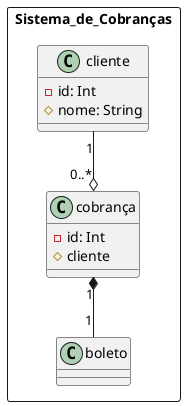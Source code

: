 @startuml sisDeCobrança
  package Sistema_de_Cobranças <<rectangle>> {
    class cliente {
      - id: Int
      # nome: String
    }
    class cobrança {
      - id: Int
      # cliente
    }
    cliente "1" --o "0..*" cobrança
    class boleto {}
    cobrança "1" *-- "1" boleto
  }
@enduml